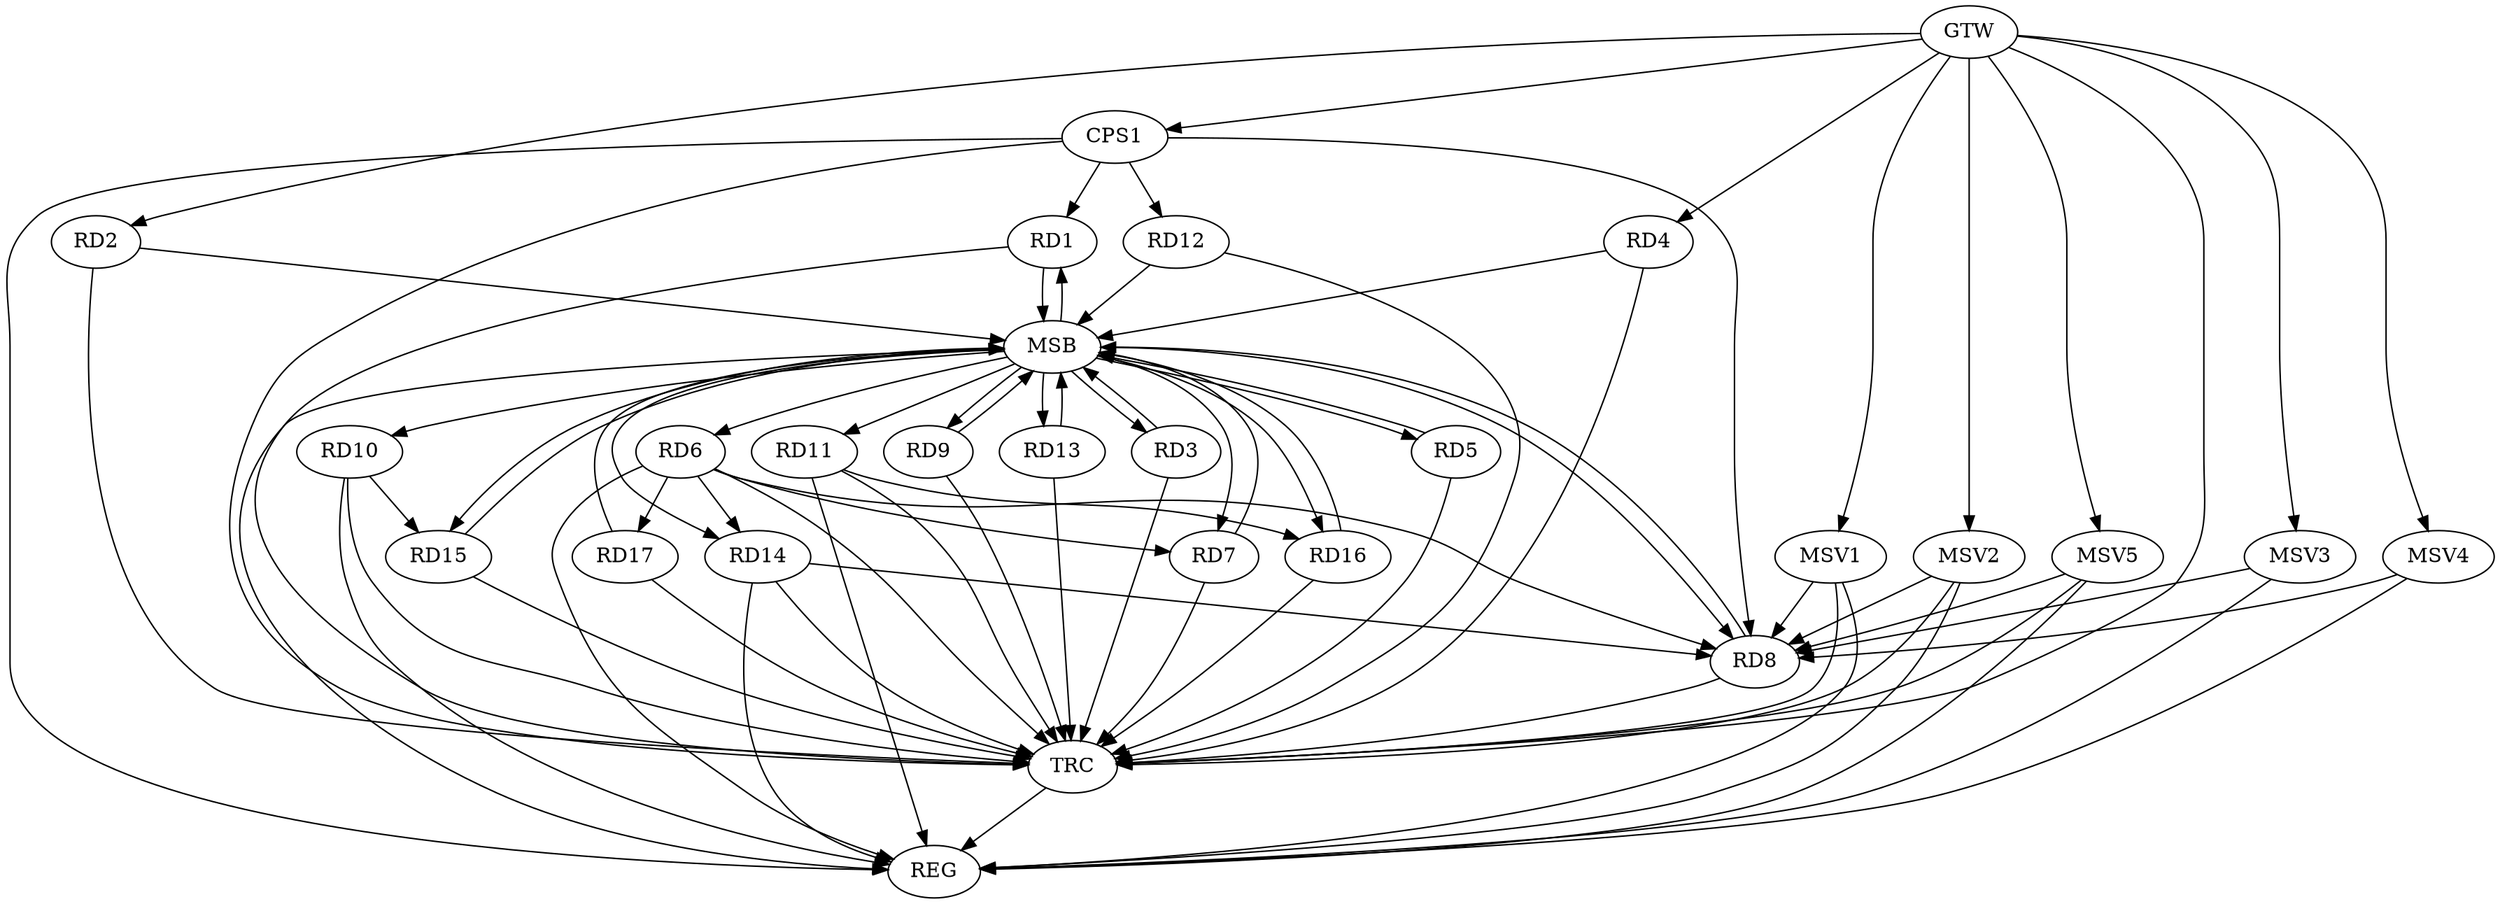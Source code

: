 strict digraph G {
  RD1 [ label="RD1" ];
  RD2 [ label="RD2" ];
  RD3 [ label="RD3" ];
  RD4 [ label="RD4" ];
  RD5 [ label="RD5" ];
  RD6 [ label="RD6" ];
  RD7 [ label="RD7" ];
  RD8 [ label="RD8" ];
  RD9 [ label="RD9" ];
  RD10 [ label="RD10" ];
  RD11 [ label="RD11" ];
  RD12 [ label="RD12" ];
  RD13 [ label="RD13" ];
  RD14 [ label="RD14" ];
  RD15 [ label="RD15" ];
  RD16 [ label="RD16" ];
  RD17 [ label="RD17" ];
  CPS1 [ label="CPS1" ];
  GTW [ label="GTW" ];
  REG [ label="REG" ];
  MSB [ label="MSB" ];
  TRC [ label="TRC" ];
  MSV1 [ label="MSV1" ];
  MSV2 [ label="MSV2" ];
  MSV3 [ label="MSV3" ];
  MSV4 [ label="MSV4" ];
  MSV5 [ label="MSV5" ];
  RD6 -> RD7;
  RD6 -> RD8;
  RD6 -> RD14;
  RD6 -> RD17;
  RD14 -> RD8;
  RD10 -> RD15;
  RD11 -> RD16;
  CPS1 -> RD1;
  CPS1 -> RD8;
  CPS1 -> RD12;
  GTW -> RD2;
  GTW -> RD4;
  GTW -> CPS1;
  RD6 -> REG;
  RD10 -> REG;
  RD11 -> REG;
  RD14 -> REG;
  CPS1 -> REG;
  RD1 -> MSB;
  MSB -> REG;
  RD2 -> MSB;
  MSB -> RD6;
  MSB -> RD9;
  MSB -> RD13;
  RD3 -> MSB;
  MSB -> RD15;
  RD4 -> MSB;
  MSB -> RD3;
  MSB -> RD5;
  MSB -> RD8;
  MSB -> RD11;
  RD5 -> MSB;
  MSB -> RD1;
  MSB -> RD14;
  RD7 -> MSB;
  RD8 -> MSB;
  RD9 -> MSB;
  MSB -> RD7;
  RD12 -> MSB;
  RD13 -> MSB;
  MSB -> RD16;
  RD15 -> MSB;
  RD16 -> MSB;
  MSB -> RD10;
  RD17 -> MSB;
  RD1 -> TRC;
  RD2 -> TRC;
  RD3 -> TRC;
  RD4 -> TRC;
  RD5 -> TRC;
  RD6 -> TRC;
  RD7 -> TRC;
  RD8 -> TRC;
  RD9 -> TRC;
  RD10 -> TRC;
  RD11 -> TRC;
  RD12 -> TRC;
  RD13 -> TRC;
  RD14 -> TRC;
  RD15 -> TRC;
  RD16 -> TRC;
  RD17 -> TRC;
  CPS1 -> TRC;
  GTW -> TRC;
  TRC -> REG;
  MSV1 -> RD8;
  GTW -> MSV1;
  MSV1 -> REG;
  MSV1 -> TRC;
  MSV2 -> RD8;
  GTW -> MSV2;
  MSV2 -> REG;
  MSV2 -> TRC;
  MSV3 -> RD8;
  GTW -> MSV3;
  MSV3 -> REG;
  MSV4 -> RD8;
  GTW -> MSV4;
  MSV4 -> REG;
  MSV5 -> RD8;
  GTW -> MSV5;
  MSV5 -> REG;
  MSV5 -> TRC;
}
